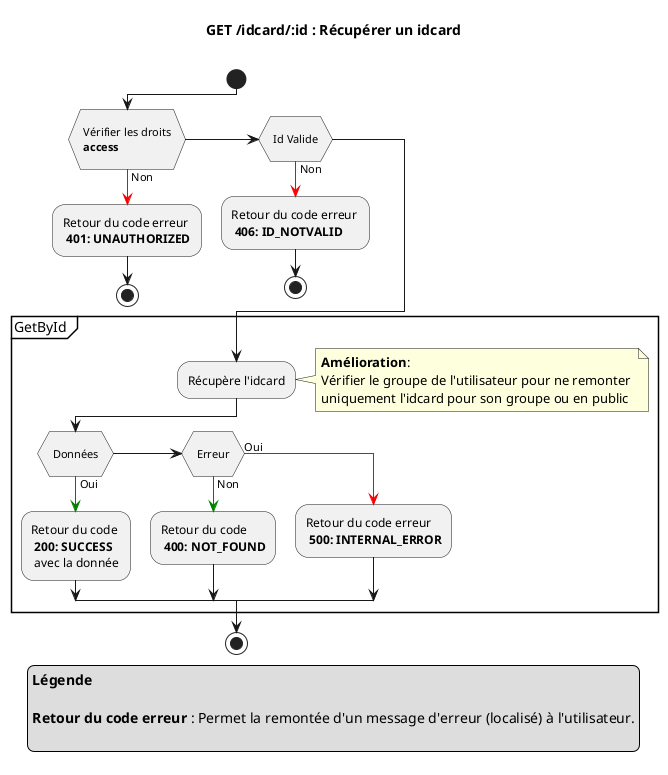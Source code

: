 @startuml

title
GET **/idcard/:id** : Récupérer un idcard

end title

start
if ( \n Vérifier les droits \n **access** \n)
-[#red]-> Non ;
-Retour du code erreur \n **401: UNAUTHORIZED**
stop
elseif ( \n Id Valide \n )
-[#red]-> Non ;
-Retour du code erreur \n **406: ID_NOTVALID**
stop
endif


partition "GetById " {
    -Récupère l'idcard
    note right
    **Amélioration**: 
    Vérifier le groupe de l'utilisateur pour ne remonter 
    uniquement l'idcard pour son groupe ou en public
    endnote
    if ( \n Données \n )
        -[#green]-> Oui ;
        -Retour du code \n **200: SUCCESS** \n avec la donnée
    elseif ( \n Erreur \n )
        -[#green]-> Non ;
        -Retour du code \n **400: NOT_FOUND**
    else
        -[#red]-> Oui ;
        -Retour du code erreur \n **500: INTERNAL_ERROR**
    endif
}
stop

legend 
**Légende**

**Retour du code erreur** : Permet la remontée d'un message d'erreur (localisé) à l'utilisateur.

endlegend

@enduml
